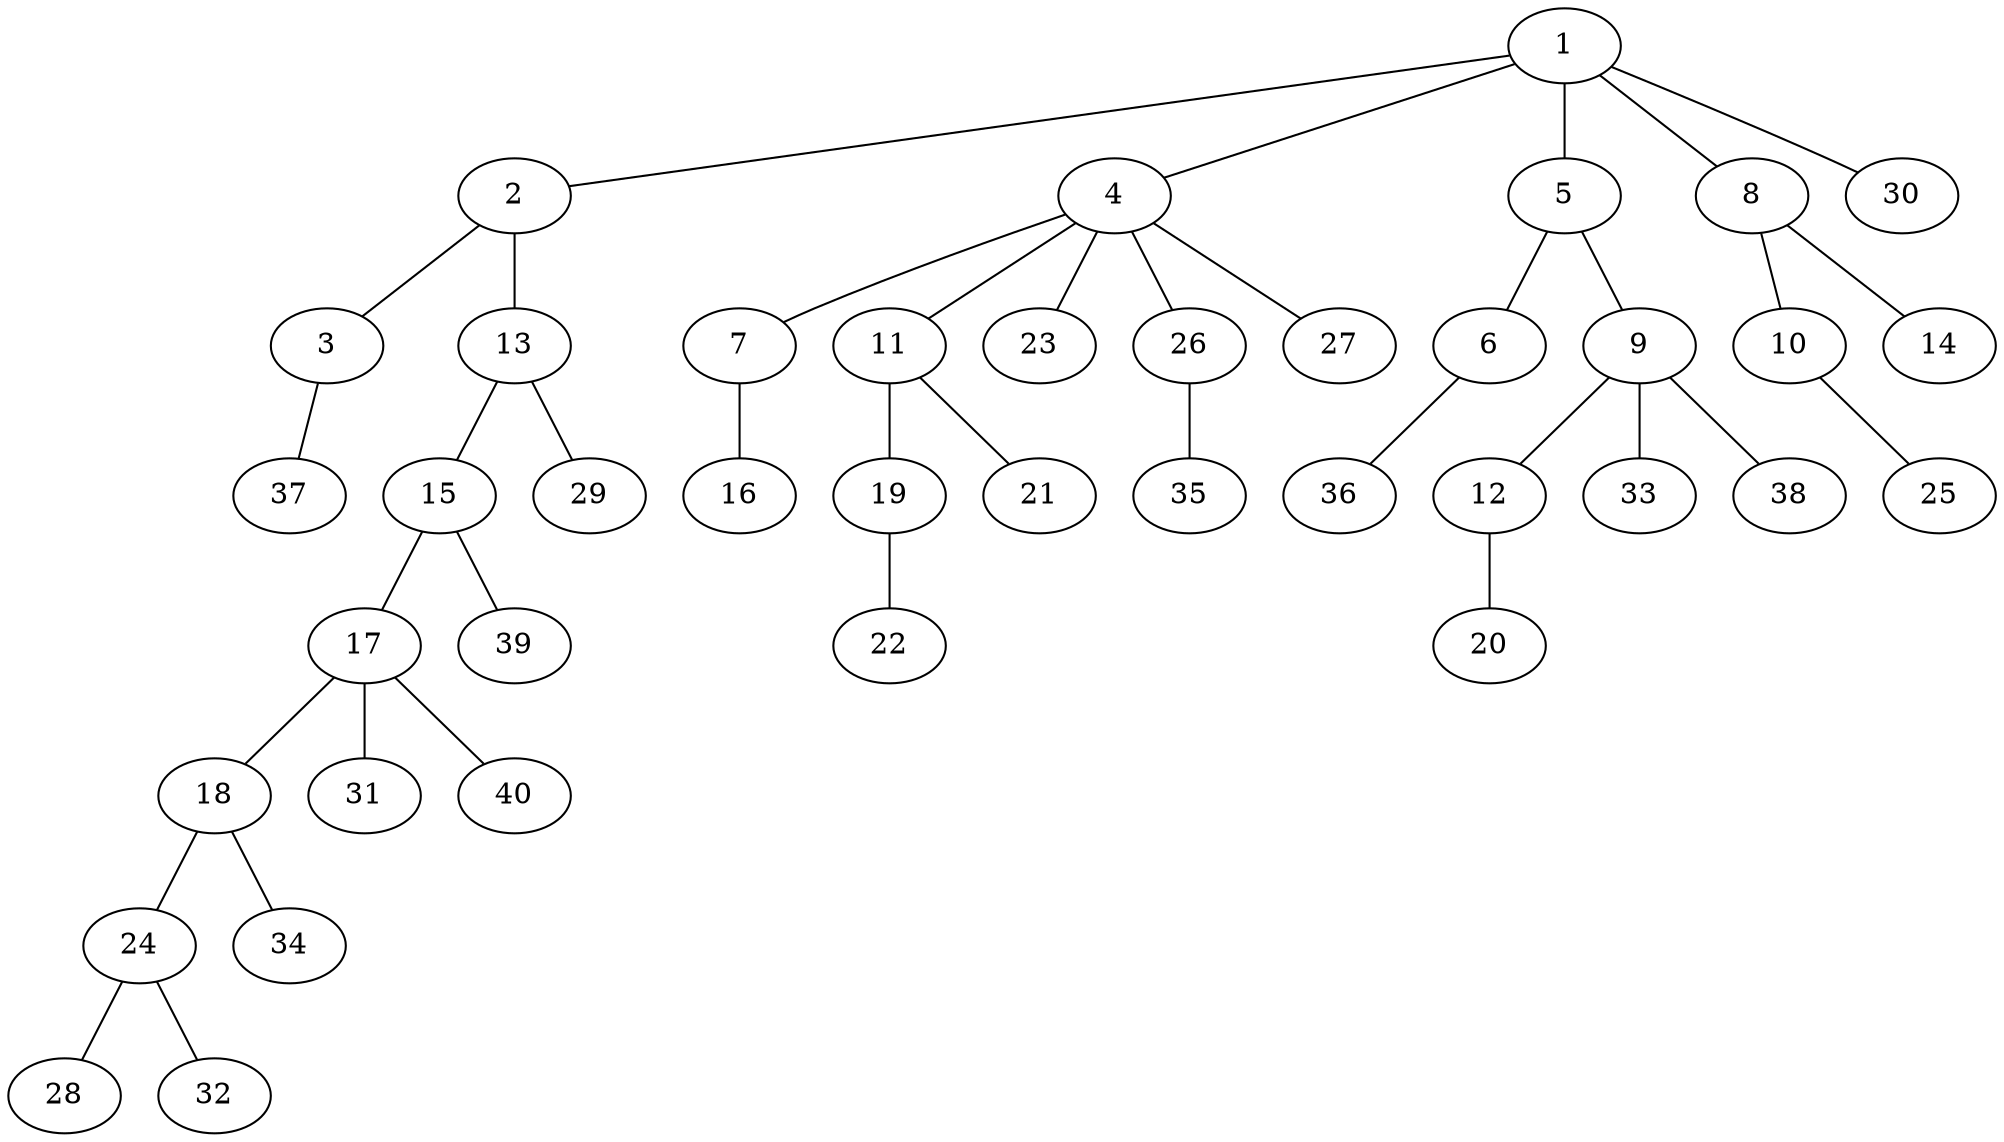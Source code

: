 graph graphname {1--2
1--4
1--5
1--8
1--30
2--3
2--13
3--37
4--7
4--11
4--23
4--26
4--27
5--6
5--9
6--36
7--16
8--10
8--14
9--12
9--33
9--38
10--25
11--19
11--21
12--20
13--15
13--29
15--17
15--39
17--18
17--31
17--40
18--24
18--34
19--22
24--28
24--32
26--35
}
